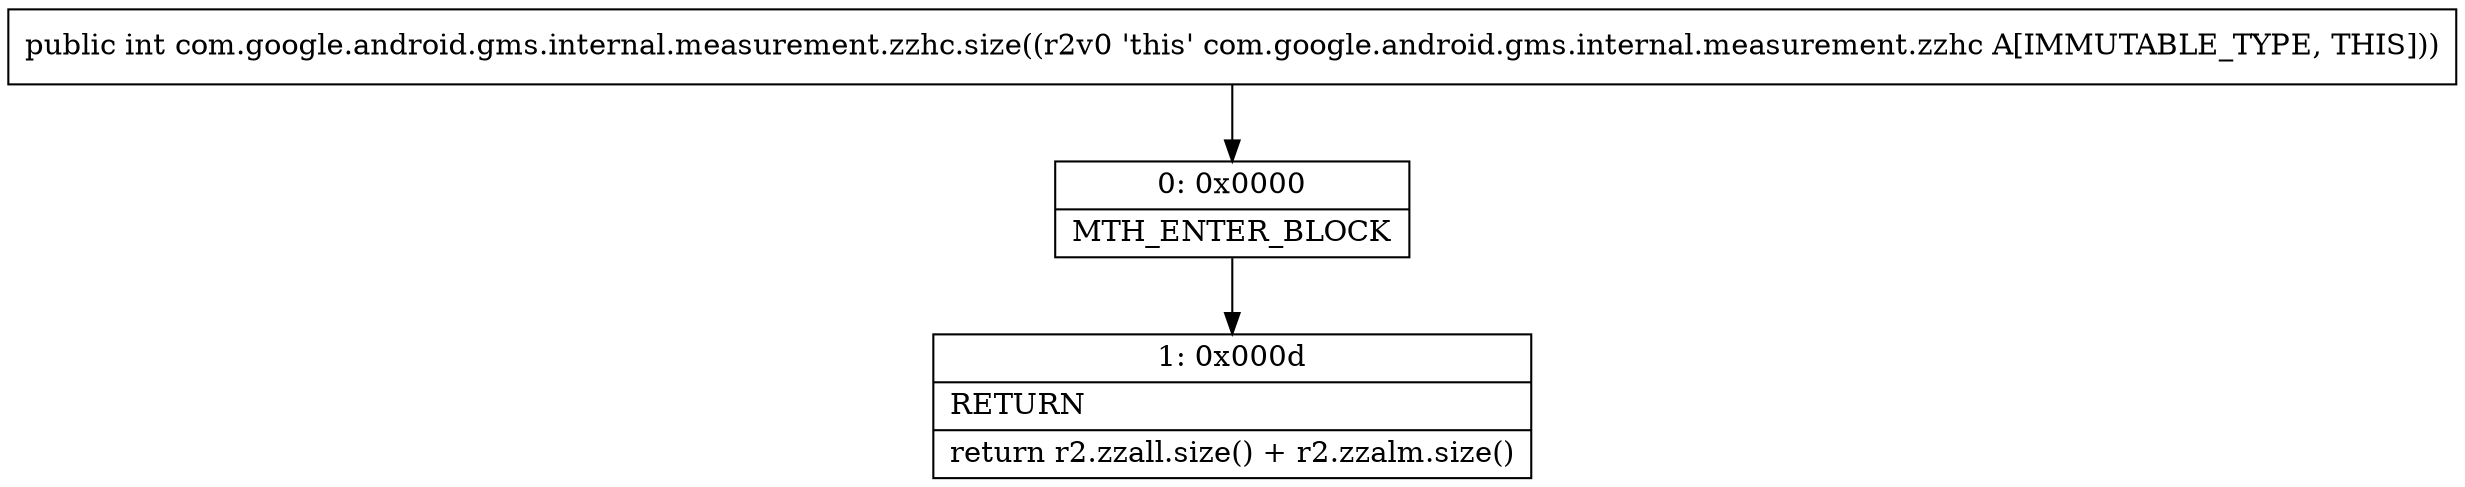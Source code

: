 digraph "CFG forcom.google.android.gms.internal.measurement.zzhc.size()I" {
Node_0 [shape=record,label="{0\:\ 0x0000|MTH_ENTER_BLOCK\l}"];
Node_1 [shape=record,label="{1\:\ 0x000d|RETURN\l|return r2.zzall.size() + r2.zzalm.size()\l}"];
MethodNode[shape=record,label="{public int com.google.android.gms.internal.measurement.zzhc.size((r2v0 'this' com.google.android.gms.internal.measurement.zzhc A[IMMUTABLE_TYPE, THIS])) }"];
MethodNode -> Node_0;
Node_0 -> Node_1;
}

